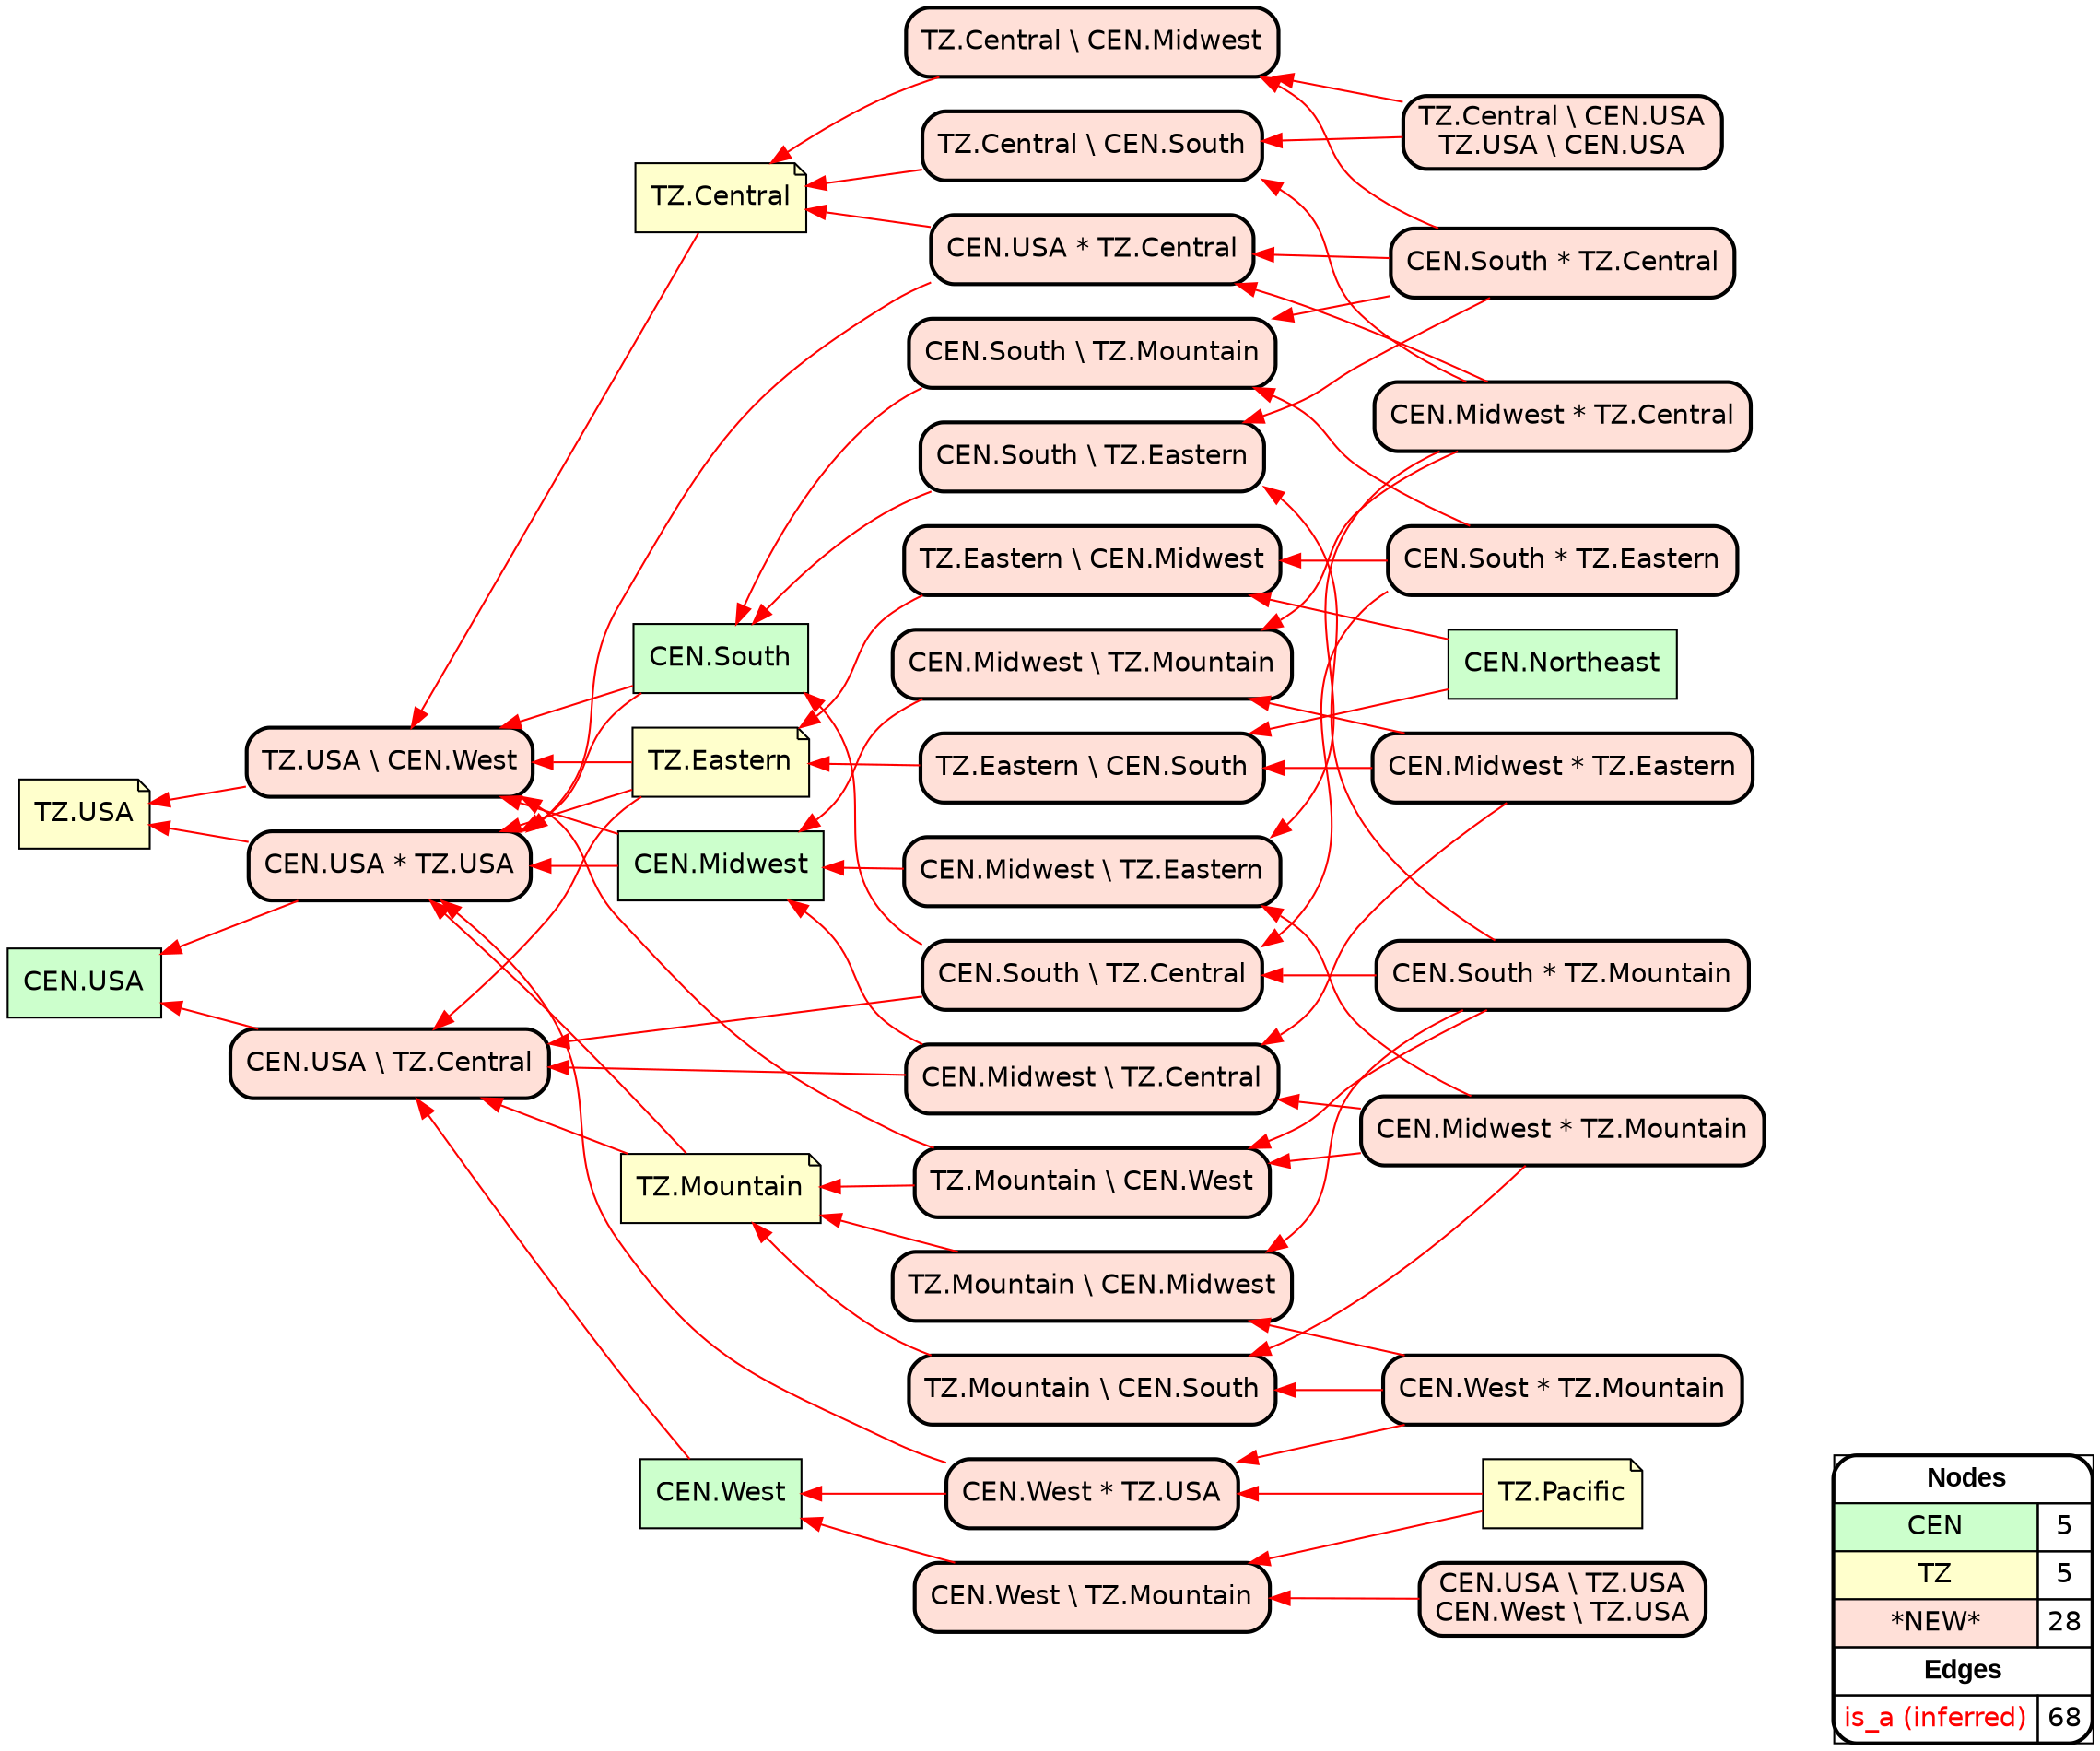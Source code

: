 digraph{
rankdir=RL
node[shape=box style=filled fillcolor="#CCFFCC" fontname="helvetica"] 
"CEN.Midwest"
"CEN.USA"
"CEN.West"
"CEN.Northeast"
"CEN.South"
node[shape=note style=filled fillcolor="#FFFFCC" fontname="helvetica"] 
"TZ.Pacific"
"TZ.USA"
"TZ.Mountain"
"TZ.Eastern"
"TZ.Central"
node[shape=box style="filled,rounded,bold" fillcolor="#FFE0D8" fontname="helvetica"] 
"CEN.West * TZ.USA"
"CEN.USA \\ TZ.Central"
"TZ.Eastern \\ CEN.Midwest"
"CEN.South * TZ.Eastern"
"CEN.South \\ TZ.Eastern"
"CEN.South * TZ.Central"
"TZ.Central \\ CEN.South"
"CEN.South * TZ.Mountain"
"CEN.Midwest \\ TZ.Mountain"
"CEN.USA \\ TZ.USA\nCEN.West \\ TZ.USA"
"CEN.Midwest * TZ.Eastern"
"CEN.Midwest * TZ.Central"
"CEN.West \\ TZ.Mountain"
"CEN.West * TZ.Mountain"
"TZ.Central \\ CEN.Midwest"
"CEN.Midwest * TZ.Mountain"
"TZ.Mountain \\ CEN.West"
"CEN.Midwest \\ TZ.Central"
"TZ.Mountain \\ CEN.Midwest"
"CEN.South \\ TZ.Mountain"
"TZ.USA \\ CEN.West"
"CEN.USA * TZ.Central"
"CEN.USA * TZ.USA"
"TZ.Mountain \\ CEN.South"
"CEN.South \\ TZ.Central"
"TZ.Eastern \\ CEN.South"
"CEN.Midwest \\ TZ.Eastern"
"TZ.Central \\ CEN.USA\nTZ.USA \\ CEN.USA"
edge[arrowhead=normal style=solid color="#FF0000" constraint=true penwidth=1]
"CEN.Midwest * TZ.Mountain" -> "TZ.Mountain \\ CEN.West"
"CEN.South * TZ.Central" -> "CEN.South \\ TZ.Mountain"
"CEN.Midwest * TZ.Eastern" -> "CEN.Midwest \\ TZ.Central"
"CEN.West * TZ.Mountain" -> "TZ.Mountain \\ CEN.Midwest"
"CEN.Midwest * TZ.Mountain" -> "TZ.Mountain \\ CEN.South"
"CEN.South" -> "CEN.USA * TZ.USA"
"CEN.Midwest" -> "CEN.USA * TZ.USA"
"TZ.Eastern" -> "TZ.USA \\ CEN.West"
"TZ.Central" -> "TZ.USA \\ CEN.West"
"TZ.Mountain \\ CEN.West" -> "TZ.USA \\ CEN.West"
"CEN.West \\ TZ.Mountain" -> "CEN.West"
"CEN.South * TZ.Central" -> "CEN.South \\ TZ.Eastern"
"TZ.Pacific" -> "CEN.West \\ TZ.Mountain"
"TZ.Mountain \\ CEN.South" -> "TZ.Mountain"
"CEN.South * TZ.Central" -> "CEN.USA * TZ.Central"
"CEN.South \\ TZ.Central" -> "CEN.South"
"CEN.West * TZ.USA" -> "CEN.West"
"TZ.Mountain" -> "CEN.USA * TZ.USA"
"CEN.South * TZ.Eastern" -> "CEN.South \\ TZ.Mountain"
"CEN.West * TZ.USA" -> "CEN.USA * TZ.USA"
"CEN.Midwest * TZ.Mountain" -> "CEN.Midwest \\ TZ.Central"
"TZ.Mountain" -> "CEN.USA \\ TZ.Central"
"CEN.Midwest \\ TZ.Central" -> "CEN.Midwest"
"CEN.Midwest * TZ.Central" -> "CEN.Midwest \\ TZ.Eastern"
"CEN.Midwest * TZ.Central" -> "TZ.Central \\ CEN.South"
"CEN.South" -> "TZ.USA \\ CEN.West"
"CEN.Midwest * TZ.Eastern" -> "CEN.Midwest \\ TZ.Mountain"
"TZ.Eastern \\ CEN.Midwest" -> "TZ.Eastern"
"CEN.West" -> "CEN.USA \\ TZ.Central"
"CEN.Midwest * TZ.Eastern" -> "TZ.Eastern \\ CEN.South"
"TZ.USA \\ CEN.West" -> "TZ.USA"
"TZ.Eastern" -> "CEN.USA \\ TZ.Central"
"TZ.Eastern" -> "CEN.USA * TZ.USA"
"TZ.Central \\ CEN.Midwest" -> "TZ.Central"
"CEN.Midwest \\ TZ.Mountain" -> "CEN.Midwest"
"CEN.Midwest * TZ.Central" -> "CEN.Midwest \\ TZ.Mountain"
"CEN.South * TZ.Mountain" -> "CEN.South \\ TZ.Eastern"
"CEN.Midwest \\ TZ.Central" -> "CEN.USA \\ TZ.Central"
"CEN.USA * TZ.USA" -> "CEN.USA"
"TZ.Mountain \\ CEN.West" -> "TZ.Mountain"
"CEN.South * TZ.Eastern" -> "TZ.Eastern \\ CEN.Midwest"
"TZ.Pacific" -> "CEN.West * TZ.USA"
"CEN.USA * TZ.Central" -> "CEN.USA * TZ.USA"
"CEN.Northeast" -> "TZ.Eastern \\ CEN.South"
"CEN.Midwest" -> "TZ.USA \\ CEN.West"
"CEN.USA * TZ.USA" -> "TZ.USA"
"CEN.Midwest \\ TZ.Eastern" -> "CEN.Midwest"
"CEN.Midwest * TZ.Central" -> "CEN.USA * TZ.Central"
"CEN.Northeast" -> "TZ.Eastern \\ CEN.Midwest"
"TZ.Central \\ CEN.South" -> "TZ.Central"
"CEN.West * TZ.Mountain" -> "TZ.Mountain \\ CEN.South"
"CEN.South \\ TZ.Mountain" -> "CEN.South"
"CEN.South \\ TZ.Central" -> "CEN.USA \\ TZ.Central"
"TZ.Central \\ CEN.USA\nTZ.USA \\ CEN.USA" -> "TZ.Central \\ CEN.Midwest"
"TZ.Central \\ CEN.USA\nTZ.USA \\ CEN.USA" -> "TZ.Central \\ CEN.South"
"CEN.South * TZ.Central" -> "TZ.Central \\ CEN.Midwest"
"CEN.USA \\ TZ.USA\nCEN.West \\ TZ.USA" -> "CEN.West \\ TZ.Mountain"
"CEN.South * TZ.Eastern" -> "CEN.South \\ TZ.Central"
"CEN.Midwest * TZ.Mountain" -> "CEN.Midwest \\ TZ.Eastern"
"CEN.West * TZ.Mountain" -> "CEN.West * TZ.USA"
"CEN.South * TZ.Mountain" -> "TZ.Mountain \\ CEN.West"
"TZ.Eastern \\ CEN.South" -> "TZ.Eastern"
"CEN.USA * TZ.Central" -> "TZ.Central"
"CEN.South * TZ.Mountain" -> "CEN.South \\ TZ.Central"
"CEN.South \\ TZ.Eastern" -> "CEN.South"
"TZ.Mountain \\ CEN.Midwest" -> "TZ.Mountain"
"CEN.USA \\ TZ.Central" -> "CEN.USA"
"CEN.South * TZ.Mountain" -> "TZ.Mountain \\ CEN.Midwest"
edge[arrowhead=normal style=dotted color="#000000" constraint=true penwidth=1]
node[shape=box] 
{rank=source Legend [fillcolor= white margin=0 label=< 
 <TABLE BORDER="0" CELLBORDER="1" CELLSPACING="0" CELLPADDING="4"> 
<TR> <TD COLSPAN="2"><font face="Arial Black"> Nodes</font></TD> </TR> 
<TR> 
 <TD bgcolor="#CCFFCC" fontname="helvetica">CEN</TD> 
 <TD>5</TD> 
 </TR> 
<TR> 
 <TD bgcolor="#FFFFCC" fontname="helvetica">TZ</TD> 
 <TD>5</TD> 
 </TR> 
<TR> 
 <TD bgcolor="#FFE0D8" fontname="helvetica">*NEW*</TD> 
 <TD>28</TD> 
 </TR> 
<TR> <TD COLSPAN="2"><font face = "Arial Black"> Edges </font></TD> </TR> 
<TR> 
 <TD><font color ="#FF0000">is_a (inferred)</font></TD><TD>68</TD>
</TR>
</TABLE> 
 >] } 
}